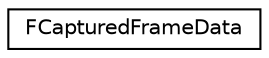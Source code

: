 digraph "Graphical Class Hierarchy"
{
  edge [fontname="Helvetica",fontsize="10",labelfontname="Helvetica",labelfontsize="10"];
  node [fontname="Helvetica",fontsize="10",shape=record];
  rankdir="LR";
  Node1 [label="FCapturedFrameData",height=0.2,width=0.4,color="black", fillcolor="white", style="filled",URL="$struct_f_captured_frame_data.html"];
}
